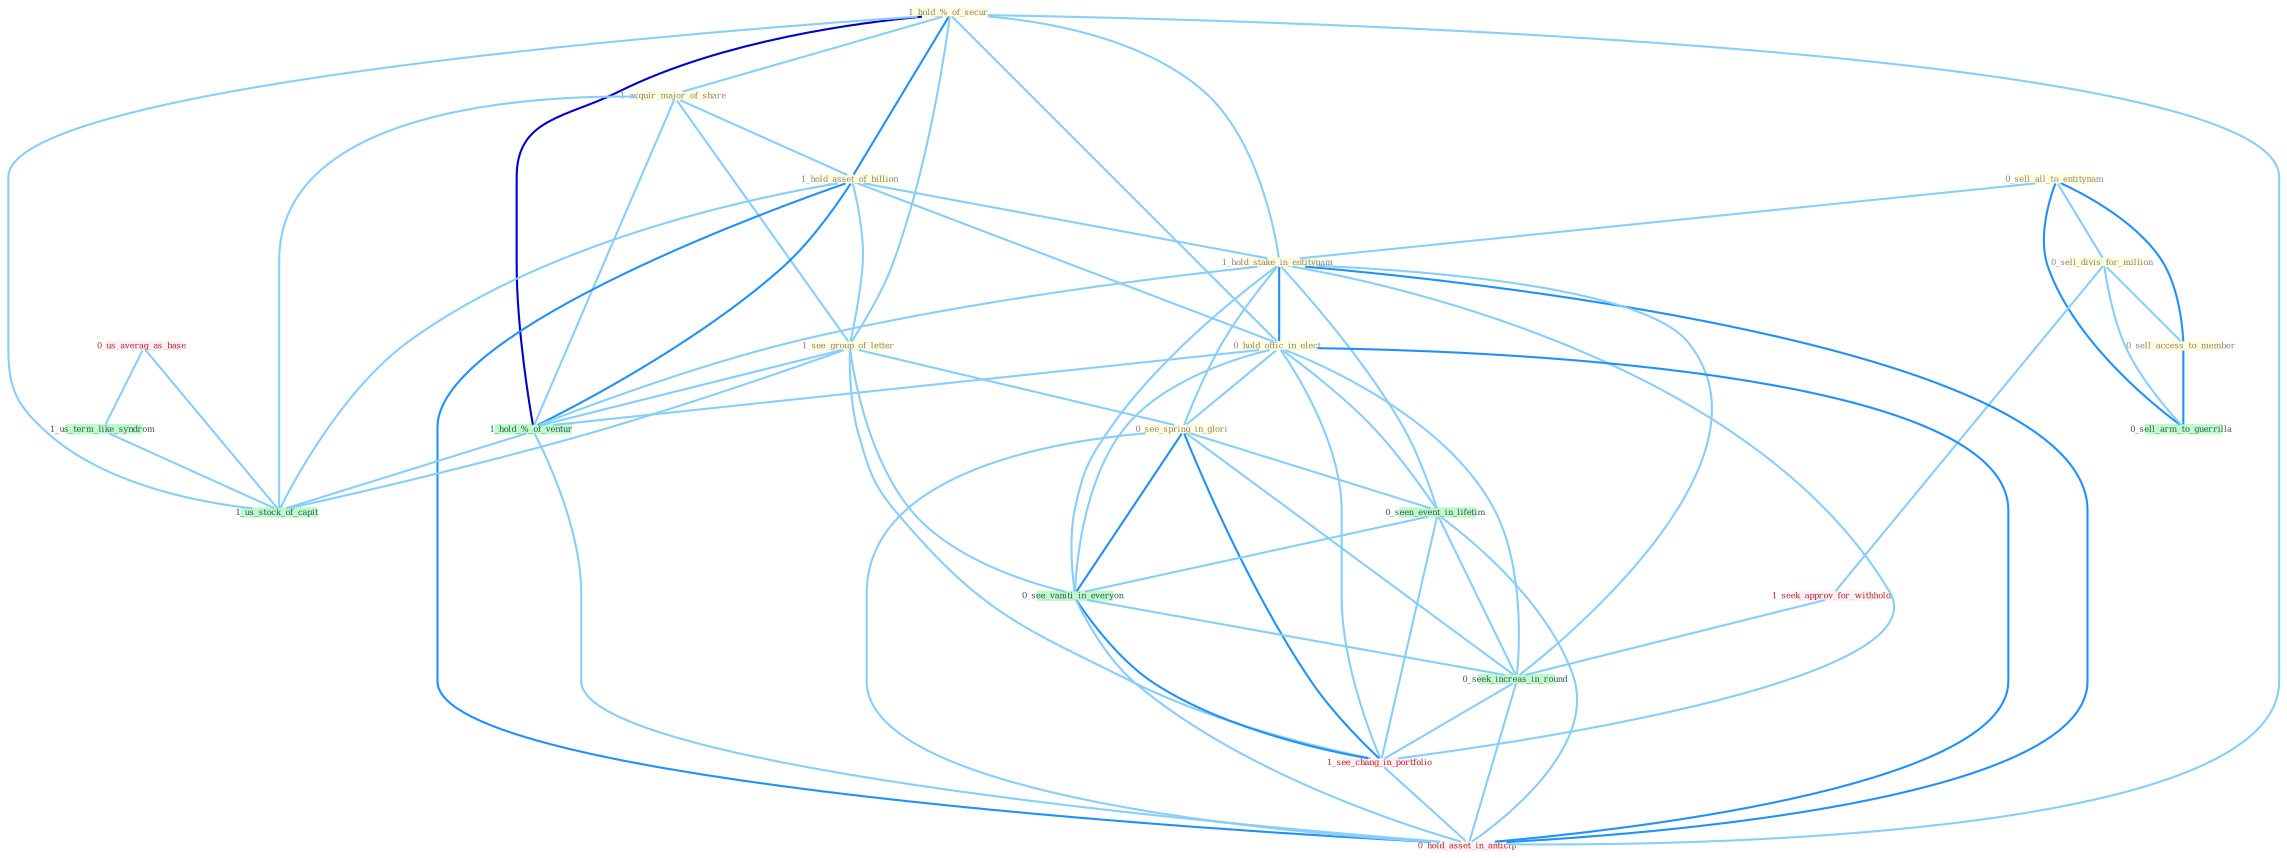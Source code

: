 Graph G{ 
    node
    [shape=polygon,style=filled,width=.5,height=.06,color="#BDFCC9",fixedsize=true,fontsize=4,
    fontcolor="#2f4f4f"];
    {node
    [color="#ffffe0", fontcolor="#8b7d6b"] "1_hold_%_of_secur " "1_acquir_major_of_share " "1_hold_asset_of_billion " "0_sell_all_to_entitynam " "0_sell_divis_for_million " "0_sell_access_to_member " "1_see_group_of_letter " "1_hold_stake_in_entitynam " "0_hold_offic_in_elect " "0_see_spring_in_glori "}
{node [color="#fff0f5", fontcolor="#b22222"] "0_us_averag_as_base " "1_seek_approv_for_withhold " "1_see_chang_in_portfolio " "0_hold_asset_in_anticip "}
edge [color="#B0E2FF"];

	"1_hold_%_of_secur " -- "1_acquir_major_of_share " [w="1", color="#87cefa" ];
	"1_hold_%_of_secur " -- "1_hold_asset_of_billion " [w="2", color="#1e90ff" , len=0.8];
	"1_hold_%_of_secur " -- "1_see_group_of_letter " [w="1", color="#87cefa" ];
	"1_hold_%_of_secur " -- "1_hold_stake_in_entitynam " [w="1", color="#87cefa" ];
	"1_hold_%_of_secur " -- "0_hold_offic_in_elect " [w="1", color="#87cefa" ];
	"1_hold_%_of_secur " -- "1_hold_%_of_ventur " [w="3", color="#0000cd" , len=0.6];
	"1_hold_%_of_secur " -- "1_us_stock_of_capit " [w="1", color="#87cefa" ];
	"1_hold_%_of_secur " -- "0_hold_asset_in_anticip " [w="1", color="#87cefa" ];
	"1_acquir_major_of_share " -- "1_hold_asset_of_billion " [w="1", color="#87cefa" ];
	"1_acquir_major_of_share " -- "1_see_group_of_letter " [w="1", color="#87cefa" ];
	"1_acquir_major_of_share " -- "1_hold_%_of_ventur " [w="1", color="#87cefa" ];
	"1_acquir_major_of_share " -- "1_us_stock_of_capit " [w="1", color="#87cefa" ];
	"1_hold_asset_of_billion " -- "1_see_group_of_letter " [w="1", color="#87cefa" ];
	"1_hold_asset_of_billion " -- "1_hold_stake_in_entitynam " [w="1", color="#87cefa" ];
	"1_hold_asset_of_billion " -- "0_hold_offic_in_elect " [w="1", color="#87cefa" ];
	"1_hold_asset_of_billion " -- "1_hold_%_of_ventur " [w="2", color="#1e90ff" , len=0.8];
	"1_hold_asset_of_billion " -- "1_us_stock_of_capit " [w="1", color="#87cefa" ];
	"1_hold_asset_of_billion " -- "0_hold_asset_in_anticip " [w="2", color="#1e90ff" , len=0.8];
	"0_sell_all_to_entitynam " -- "0_sell_divis_for_million " [w="1", color="#87cefa" ];
	"0_sell_all_to_entitynam " -- "0_sell_access_to_member " [w="2", color="#1e90ff" , len=0.8];
	"0_sell_all_to_entitynam " -- "1_hold_stake_in_entitynam " [w="1", color="#87cefa" ];
	"0_sell_all_to_entitynam " -- "0_sell_arm_to_guerrilla " [w="2", color="#1e90ff" , len=0.8];
	"0_sell_divis_for_million " -- "0_sell_access_to_member " [w="1", color="#87cefa" ];
	"0_sell_divis_for_million " -- "1_seek_approv_for_withhold " [w="1", color="#87cefa" ];
	"0_sell_divis_for_million " -- "0_sell_arm_to_guerrilla " [w="1", color="#87cefa" ];
	"0_sell_access_to_member " -- "0_sell_arm_to_guerrilla " [w="2", color="#1e90ff" , len=0.8];
	"1_see_group_of_letter " -- "0_see_spring_in_glori " [w="1", color="#87cefa" ];
	"1_see_group_of_letter " -- "1_hold_%_of_ventur " [w="1", color="#87cefa" ];
	"1_see_group_of_letter " -- "0_see_vaniti_in_everyon " [w="1", color="#87cefa" ];
	"1_see_group_of_letter " -- "1_us_stock_of_capit " [w="1", color="#87cefa" ];
	"1_see_group_of_letter " -- "1_see_chang_in_portfolio " [w="1", color="#87cefa" ];
	"1_hold_stake_in_entitynam " -- "0_hold_offic_in_elect " [w="2", color="#1e90ff" , len=0.8];
	"1_hold_stake_in_entitynam " -- "0_see_spring_in_glori " [w="1", color="#87cefa" ];
	"1_hold_stake_in_entitynam " -- "0_seen_event_in_lifetim " [w="1", color="#87cefa" ];
	"1_hold_stake_in_entitynam " -- "1_hold_%_of_ventur " [w="1", color="#87cefa" ];
	"1_hold_stake_in_entitynam " -- "0_see_vaniti_in_everyon " [w="1", color="#87cefa" ];
	"1_hold_stake_in_entitynam " -- "0_seek_increas_in_round " [w="1", color="#87cefa" ];
	"1_hold_stake_in_entitynam " -- "1_see_chang_in_portfolio " [w="1", color="#87cefa" ];
	"1_hold_stake_in_entitynam " -- "0_hold_asset_in_anticip " [w="2", color="#1e90ff" , len=0.8];
	"0_hold_offic_in_elect " -- "0_see_spring_in_glori " [w="1", color="#87cefa" ];
	"0_hold_offic_in_elect " -- "0_seen_event_in_lifetim " [w="1", color="#87cefa" ];
	"0_hold_offic_in_elect " -- "1_hold_%_of_ventur " [w="1", color="#87cefa" ];
	"0_hold_offic_in_elect " -- "0_see_vaniti_in_everyon " [w="1", color="#87cefa" ];
	"0_hold_offic_in_elect " -- "0_seek_increas_in_round " [w="1", color="#87cefa" ];
	"0_hold_offic_in_elect " -- "1_see_chang_in_portfolio " [w="1", color="#87cefa" ];
	"0_hold_offic_in_elect " -- "0_hold_asset_in_anticip " [w="2", color="#1e90ff" , len=0.8];
	"0_see_spring_in_glori " -- "0_seen_event_in_lifetim " [w="1", color="#87cefa" ];
	"0_see_spring_in_glori " -- "0_see_vaniti_in_everyon " [w="2", color="#1e90ff" , len=0.8];
	"0_see_spring_in_glori " -- "0_seek_increas_in_round " [w="1", color="#87cefa" ];
	"0_see_spring_in_glori " -- "1_see_chang_in_portfolio " [w="2", color="#1e90ff" , len=0.8];
	"0_see_spring_in_glori " -- "0_hold_asset_in_anticip " [w="1", color="#87cefa" ];
	"0_seen_event_in_lifetim " -- "0_see_vaniti_in_everyon " [w="1", color="#87cefa" ];
	"0_seen_event_in_lifetim " -- "0_seek_increas_in_round " [w="1", color="#87cefa" ];
	"0_seen_event_in_lifetim " -- "1_see_chang_in_portfolio " [w="1", color="#87cefa" ];
	"0_seen_event_in_lifetim " -- "0_hold_asset_in_anticip " [w="1", color="#87cefa" ];
	"0_us_averag_as_base " -- "1_us_term_like_syndrom " [w="1", color="#87cefa" ];
	"0_us_averag_as_base " -- "1_us_stock_of_capit " [w="1", color="#87cefa" ];
	"1_us_term_like_syndrom " -- "1_us_stock_of_capit " [w="1", color="#87cefa" ];
	"1_seek_approv_for_withhold " -- "0_seek_increas_in_round " [w="1", color="#87cefa" ];
	"1_hold_%_of_ventur " -- "1_us_stock_of_capit " [w="1", color="#87cefa" ];
	"1_hold_%_of_ventur " -- "0_hold_asset_in_anticip " [w="1", color="#87cefa" ];
	"0_see_vaniti_in_everyon " -- "0_seek_increas_in_round " [w="1", color="#87cefa" ];
	"0_see_vaniti_in_everyon " -- "1_see_chang_in_portfolio " [w="2", color="#1e90ff" , len=0.8];
	"0_see_vaniti_in_everyon " -- "0_hold_asset_in_anticip " [w="1", color="#87cefa" ];
	"0_seek_increas_in_round " -- "1_see_chang_in_portfolio " [w="1", color="#87cefa" ];
	"0_seek_increas_in_round " -- "0_hold_asset_in_anticip " [w="1", color="#87cefa" ];
	"1_see_chang_in_portfolio " -- "0_hold_asset_in_anticip " [w="1", color="#87cefa" ];
}